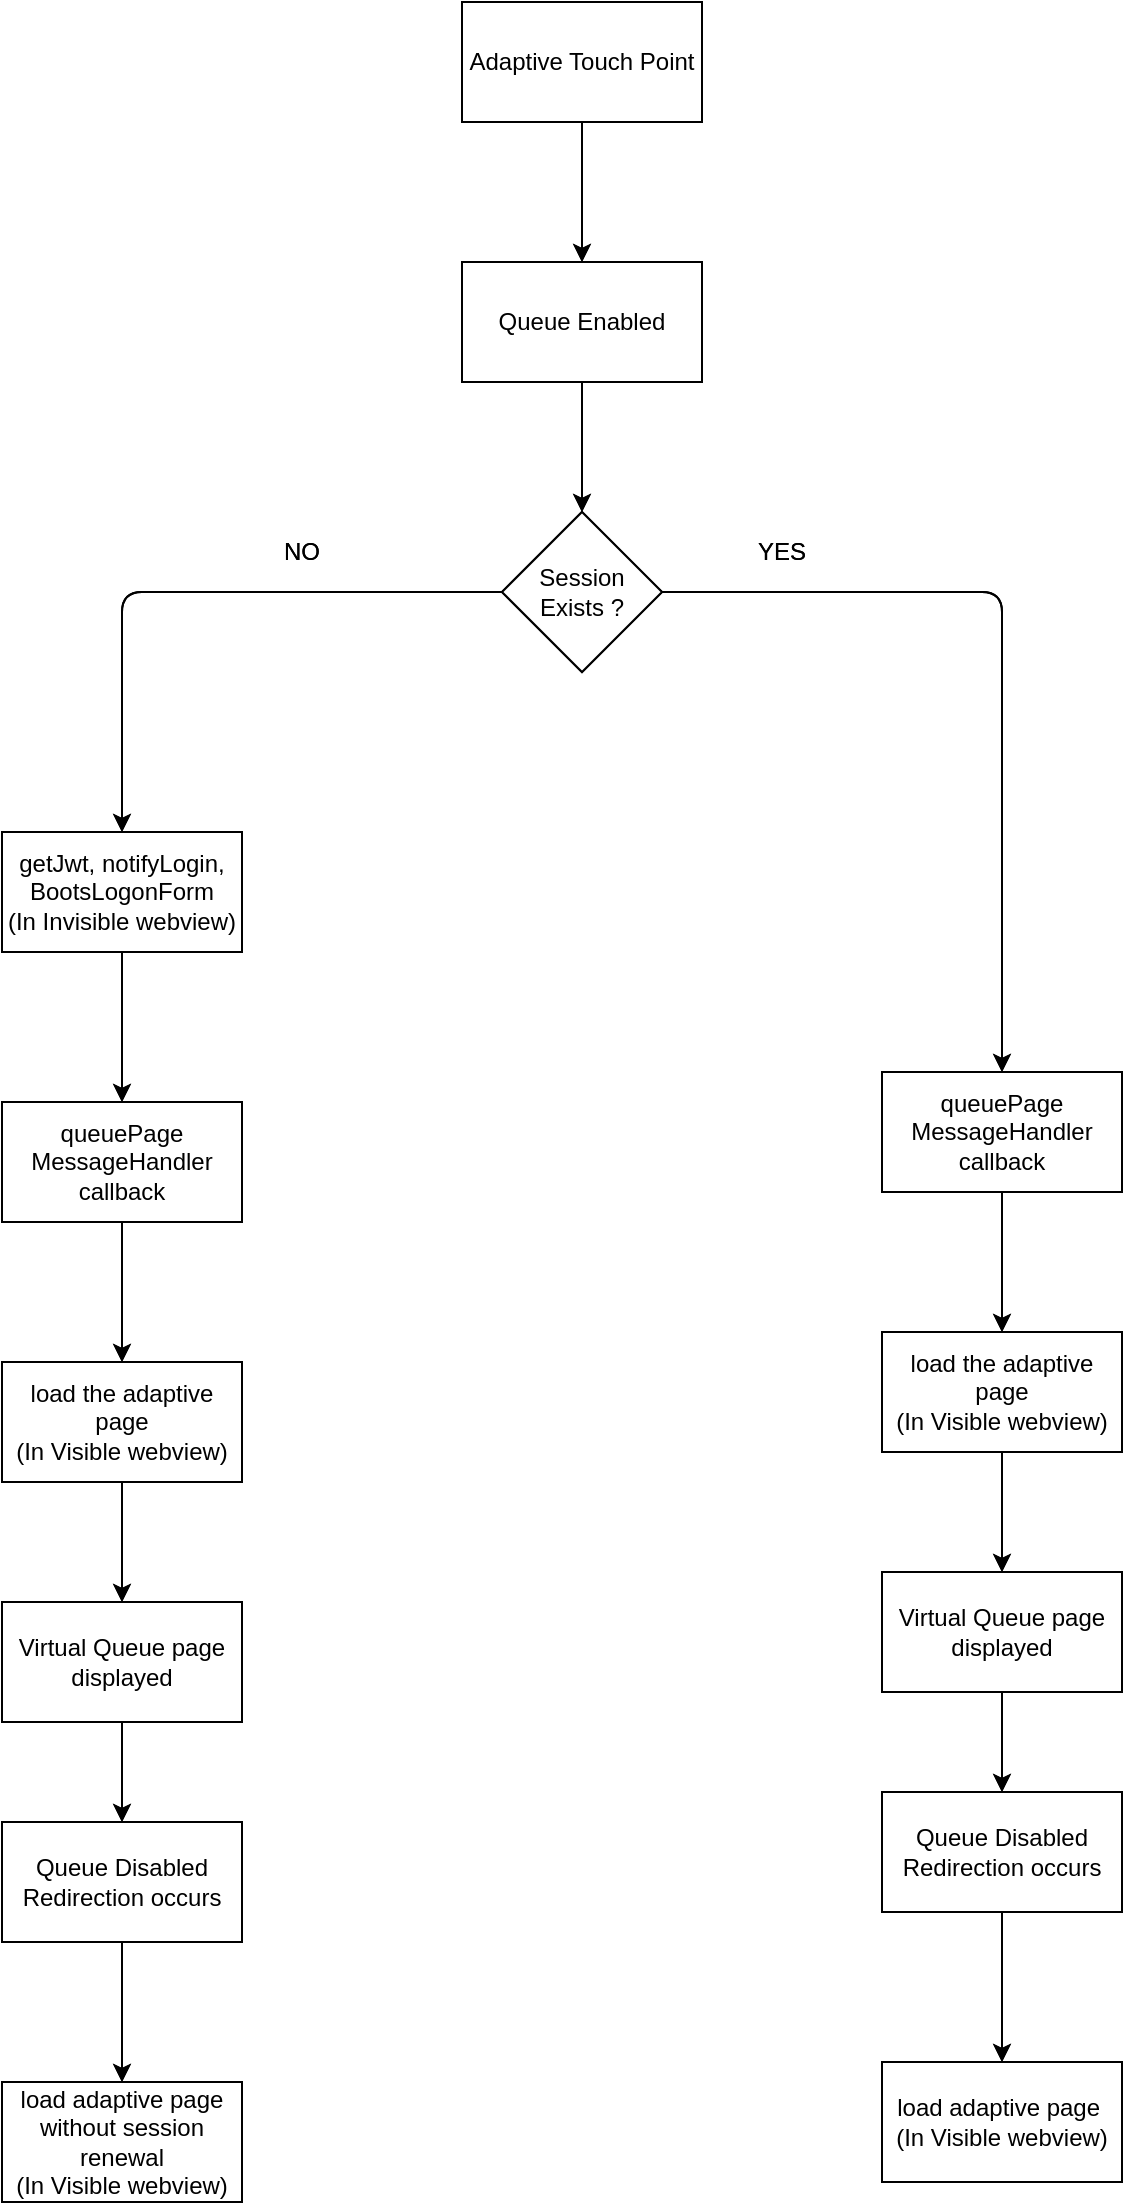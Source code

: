 <mxfile version="14.8.5" type="github">
  <diagram id="DHOlpiBnvQbLAL_IYYMT" name="Page-1">
    <mxGraphModel dx="3546" dy="1290" grid="1" gridSize="10" guides="1" tooltips="1" connect="1" arrows="1" fold="1" page="1" pageScale="1" pageWidth="827" pageHeight="1169" math="0" shadow="0">
      <root>
        <mxCell id="0" />
        <mxCell id="1" parent="0" />
        <mxCell id="9cZKCPdm0zYJeW4WKNwH-40" value="Adaptive Touch Point" style="rounded=0;whiteSpace=wrap;html=1;" vertex="1" parent="1">
          <mxGeometry x="-1180" y="120" width="120" height="60" as="geometry" />
        </mxCell>
        <mxCell id="9cZKCPdm0zYJeW4WKNwH-41" value="Queue Enabled" style="rounded=0;whiteSpace=wrap;html=1;" vertex="1" parent="1">
          <mxGeometry x="-1180" y="250" width="120" height="60" as="geometry" />
        </mxCell>
        <mxCell id="9cZKCPdm0zYJeW4WKNwH-42" value="Session Exists ?" style="rhombus;whiteSpace=wrap;html=1;" vertex="1" parent="1">
          <mxGeometry x="-1160" y="375" width="80" height="80" as="geometry" />
        </mxCell>
        <mxCell id="9cZKCPdm0zYJeW4WKNwH-43" value="getJwt, notifyLogin, BootsLogonForm&lt;br&gt;(In Invisible webview)" style="rounded=0;whiteSpace=wrap;html=1;" vertex="1" parent="1">
          <mxGeometry x="-1410" y="535" width="120" height="60" as="geometry" />
        </mxCell>
        <mxCell id="9cZKCPdm0zYJeW4WKNwH-44" value="queuePage MessageHandler&lt;br&gt;callback" style="rounded=0;whiteSpace=wrap;html=1;" vertex="1" parent="1">
          <mxGeometry x="-1410" y="670" width="120" height="60" as="geometry" />
        </mxCell>
        <mxCell id="9cZKCPdm0zYJeW4WKNwH-45" value="load the adaptive page&lt;br&gt;(In Visible webview)" style="rounded=0;whiteSpace=wrap;html=1;" vertex="1" parent="1">
          <mxGeometry x="-1410" y="800" width="120" height="60" as="geometry" />
        </mxCell>
        <mxCell id="9cZKCPdm0zYJeW4WKNwH-46" value="Virtual Queue page displayed" style="rounded=0;whiteSpace=wrap;html=1;" vertex="1" parent="1">
          <mxGeometry x="-1410" y="920" width="120" height="60" as="geometry" />
        </mxCell>
        <mxCell id="9cZKCPdm0zYJeW4WKNwH-47" value="Queue Disabled&lt;br&gt;Redirection occurs" style="rounded=0;whiteSpace=wrap;html=1;" vertex="1" parent="1">
          <mxGeometry x="-1410" y="1030" width="120" height="60" as="geometry" />
        </mxCell>
        <mxCell id="9cZKCPdm0zYJeW4WKNwH-48" value="load adaptive page without session renewal&lt;br&gt;(In Visible webview)" style="rounded=0;whiteSpace=wrap;html=1;" vertex="1" parent="1">
          <mxGeometry x="-1410" y="1160" width="120" height="60" as="geometry" />
        </mxCell>
        <mxCell id="9cZKCPdm0zYJeW4WKNwH-50" value="queuePage MessageHandler&lt;br&gt;callback" style="rounded=0;whiteSpace=wrap;html=1;" vertex="1" parent="1">
          <mxGeometry x="-970" y="655" width="120" height="60" as="geometry" />
        </mxCell>
        <mxCell id="9cZKCPdm0zYJeW4WKNwH-51" value="load the adaptive page&lt;br&gt;(In Visible webview)" style="rounded=0;whiteSpace=wrap;html=1;" vertex="1" parent="1">
          <mxGeometry x="-970" y="785" width="120" height="60" as="geometry" />
        </mxCell>
        <mxCell id="9cZKCPdm0zYJeW4WKNwH-52" value="Virtual Queue page displayed" style="rounded=0;whiteSpace=wrap;html=1;" vertex="1" parent="1">
          <mxGeometry x="-970" y="905" width="120" height="60" as="geometry" />
        </mxCell>
        <mxCell id="9cZKCPdm0zYJeW4WKNwH-53" value="Queue Disabled&lt;br&gt;Redirection occurs" style="rounded=0;whiteSpace=wrap;html=1;" vertex="1" parent="1">
          <mxGeometry x="-970" y="1015" width="120" height="60" as="geometry" />
        </mxCell>
        <mxCell id="9cZKCPdm0zYJeW4WKNwH-54" value="load adaptive page&amp;nbsp;&lt;br&gt;(In Visible webview)" style="rounded=0;whiteSpace=wrap;html=1;" vertex="1" parent="1">
          <mxGeometry x="-970" y="1150" width="120" height="60" as="geometry" />
        </mxCell>
        <mxCell id="9cZKCPdm0zYJeW4WKNwH-55" value="" style="edgeStyle=elbowEdgeStyle;elbow=horizontal;endArrow=classic;html=1;exitX=0;exitY=0.5;exitDx=0;exitDy=0;" edge="1" parent="1" source="9cZKCPdm0zYJeW4WKNwH-42">
          <mxGeometry width="50" height="50" relative="1" as="geometry">
            <mxPoint x="-1400" y="585" as="sourcePoint" />
            <mxPoint x="-1350" y="535" as="targetPoint" />
            <Array as="points">
              <mxPoint x="-1350" y="450" />
            </Array>
          </mxGeometry>
        </mxCell>
        <mxCell id="9cZKCPdm0zYJeW4WKNwH-56" value="" style="endArrow=classic;html=1;entryX=0.5;entryY=0;entryDx=0;entryDy=0;exitX=0.5;exitY=1;exitDx=0;exitDy=0;" edge="1" parent="1" source="9cZKCPdm0zYJeW4WKNwH-41" target="9cZKCPdm0zYJeW4WKNwH-42">
          <mxGeometry width="50" height="50" relative="1" as="geometry">
            <mxPoint x="-910" y="840" as="sourcePoint" />
            <mxPoint x="-860" y="790" as="targetPoint" />
          </mxGeometry>
        </mxCell>
        <mxCell id="9cZKCPdm0zYJeW4WKNwH-60" value="" style="endArrow=classic;html=1;exitX=0.5;exitY=1;exitDx=0;exitDy=0;entryX=0.5;entryY=0;entryDx=0;entryDy=0;" edge="1" parent="1" source="9cZKCPdm0zYJeW4WKNwH-40" target="9cZKCPdm0zYJeW4WKNwH-41">
          <mxGeometry width="50" height="50" relative="1" as="geometry">
            <mxPoint x="-910" y="580" as="sourcePoint" />
            <mxPoint x="-860" y="530" as="targetPoint" />
          </mxGeometry>
        </mxCell>
        <mxCell id="9cZKCPdm0zYJeW4WKNwH-61" value="" style="edgeStyle=elbowEdgeStyle;elbow=horizontal;endArrow=classic;html=1;exitX=1;exitY=0.5;exitDx=0;exitDy=0;entryX=0.5;entryY=0;entryDx=0;entryDy=0;" edge="1" parent="1" source="9cZKCPdm0zYJeW4WKNwH-42" target="9cZKCPdm0zYJeW4WKNwH-50">
          <mxGeometry width="50" height="50" relative="1" as="geometry">
            <mxPoint x="-850" y="580" as="sourcePoint" />
            <mxPoint x="-800" y="530" as="targetPoint" />
            <Array as="points">
              <mxPoint x="-910" y="520" />
            </Array>
          </mxGeometry>
        </mxCell>
        <mxCell id="9cZKCPdm0zYJeW4WKNwH-62" value="" style="endArrow=classic;html=1;exitX=0.5;exitY=1;exitDx=0;exitDy=0;entryX=0.5;entryY=0;entryDx=0;entryDy=0;" edge="1" parent="1" source="9cZKCPdm0zYJeW4WKNwH-43" target="9cZKCPdm0zYJeW4WKNwH-44">
          <mxGeometry width="50" height="50" relative="1" as="geometry">
            <mxPoint x="-850" y="870" as="sourcePoint" />
            <mxPoint x="-800" y="820" as="targetPoint" />
          </mxGeometry>
        </mxCell>
        <mxCell id="9cZKCPdm0zYJeW4WKNwH-64" value="" style="endArrow=classic;html=1;exitX=0.5;exitY=1;exitDx=0;exitDy=0;entryX=0.5;entryY=0;entryDx=0;entryDy=0;" edge="1" parent="1" source="9cZKCPdm0zYJeW4WKNwH-44" target="9cZKCPdm0zYJeW4WKNwH-45">
          <mxGeometry width="50" height="50" relative="1" as="geometry">
            <mxPoint x="-850" y="870" as="sourcePoint" />
            <mxPoint x="-800" y="820" as="targetPoint" />
          </mxGeometry>
        </mxCell>
        <mxCell id="9cZKCPdm0zYJeW4WKNwH-65" value="" style="endArrow=classic;html=1;exitX=0.5;exitY=1;exitDx=0;exitDy=0;entryX=0.5;entryY=0;entryDx=0;entryDy=0;" edge="1" parent="1" source="9cZKCPdm0zYJeW4WKNwH-50" target="9cZKCPdm0zYJeW4WKNwH-51">
          <mxGeometry width="50" height="50" relative="1" as="geometry">
            <mxPoint x="-850" y="870" as="sourcePoint" />
            <mxPoint x="-800" y="820" as="targetPoint" />
          </mxGeometry>
        </mxCell>
        <mxCell id="9cZKCPdm0zYJeW4WKNwH-66" value="" style="endArrow=classic;html=1;exitX=0.5;exitY=1;exitDx=0;exitDy=0;entryX=0.5;entryY=0;entryDx=0;entryDy=0;" edge="1" parent="1" source="9cZKCPdm0zYJeW4WKNwH-51" target="9cZKCPdm0zYJeW4WKNwH-52">
          <mxGeometry width="50" height="50" relative="1" as="geometry">
            <mxPoint x="-850" y="870" as="sourcePoint" />
            <mxPoint x="-800" y="820" as="targetPoint" />
          </mxGeometry>
        </mxCell>
        <mxCell id="9cZKCPdm0zYJeW4WKNwH-67" value="" style="endArrow=classic;html=1;exitX=0.5;exitY=1;exitDx=0;exitDy=0;entryX=0.5;entryY=0;entryDx=0;entryDy=0;" edge="1" parent="1" source="9cZKCPdm0zYJeW4WKNwH-45" target="9cZKCPdm0zYJeW4WKNwH-46">
          <mxGeometry width="50" height="50" relative="1" as="geometry">
            <mxPoint x="-850" y="870" as="sourcePoint" />
            <mxPoint x="-800" y="820" as="targetPoint" />
          </mxGeometry>
        </mxCell>
        <mxCell id="9cZKCPdm0zYJeW4WKNwH-68" value="" style="endArrow=classic;html=1;exitX=0.5;exitY=1;exitDx=0;exitDy=0;entryX=0.5;entryY=0;entryDx=0;entryDy=0;" edge="1" parent="1" source="9cZKCPdm0zYJeW4WKNwH-52" target="9cZKCPdm0zYJeW4WKNwH-53">
          <mxGeometry width="50" height="50" relative="1" as="geometry">
            <mxPoint x="-840" y="1110" as="sourcePoint" />
            <mxPoint x="-790" y="1060" as="targetPoint" />
          </mxGeometry>
        </mxCell>
        <mxCell id="9cZKCPdm0zYJeW4WKNwH-69" value="" style="endArrow=classic;html=1;exitX=0.5;exitY=1;exitDx=0;exitDy=0;entryX=0.5;entryY=0;entryDx=0;entryDy=0;" edge="1" parent="1" source="9cZKCPdm0zYJeW4WKNwH-46" target="9cZKCPdm0zYJeW4WKNwH-47">
          <mxGeometry width="50" height="50" relative="1" as="geometry">
            <mxPoint x="-840" y="1110" as="sourcePoint" />
            <mxPoint x="-790" y="1060" as="targetPoint" />
          </mxGeometry>
        </mxCell>
        <mxCell id="9cZKCPdm0zYJeW4WKNwH-70" value="" style="endArrow=classic;html=1;exitX=0.5;exitY=1;exitDx=0;exitDy=0;entryX=0.5;entryY=0;entryDx=0;entryDy=0;" edge="1" parent="1" source="9cZKCPdm0zYJeW4WKNwH-53" target="9cZKCPdm0zYJeW4WKNwH-54">
          <mxGeometry width="50" height="50" relative="1" as="geometry">
            <mxPoint x="-840" y="1110" as="sourcePoint" />
            <mxPoint x="-790" y="1060" as="targetPoint" />
          </mxGeometry>
        </mxCell>
        <mxCell id="9cZKCPdm0zYJeW4WKNwH-71" value="" style="endArrow=classic;html=1;exitX=0.5;exitY=1;exitDx=0;exitDy=0;entryX=0.5;entryY=0;entryDx=0;entryDy=0;" edge="1" parent="1" source="9cZKCPdm0zYJeW4WKNwH-47" target="9cZKCPdm0zYJeW4WKNwH-48">
          <mxGeometry width="50" height="50" relative="1" as="geometry">
            <mxPoint x="-840" y="1110" as="sourcePoint" />
            <mxPoint x="-790" y="1060" as="targetPoint" />
          </mxGeometry>
        </mxCell>
        <mxCell id="9cZKCPdm0zYJeW4WKNwH-72" value="NO" style="text;html=1;strokeColor=none;fillColor=none;align=center;verticalAlign=middle;whiteSpace=wrap;rounded=0;" vertex="1" parent="1">
          <mxGeometry x="-1280" y="385" width="40" height="20" as="geometry" />
        </mxCell>
        <mxCell id="9cZKCPdm0zYJeW4WKNwH-73" value="YES" style="text;html=1;strokeColor=none;fillColor=none;align=center;verticalAlign=middle;whiteSpace=wrap;rounded=0;" vertex="1" parent="1">
          <mxGeometry x="-1040" y="385" width="40" height="20" as="geometry" />
        </mxCell>
        <mxCell id="9cZKCPdm0zYJeW4WKNwH-126" value="Adaptive Touch Point" style="rounded=0;whiteSpace=wrap;html=1;" vertex="1" parent="1">
          <mxGeometry x="-1180" y="120" width="120" height="60" as="geometry" />
        </mxCell>
        <mxCell id="9cZKCPdm0zYJeW4WKNwH-127" value="Queue Enabled" style="rounded=0;whiteSpace=wrap;html=1;" vertex="1" parent="1">
          <mxGeometry x="-1180" y="250" width="120" height="60" as="geometry" />
        </mxCell>
        <mxCell id="9cZKCPdm0zYJeW4WKNwH-128" value="Session Exists ?" style="rhombus;whiteSpace=wrap;html=1;" vertex="1" parent="1">
          <mxGeometry x="-1160" y="375" width="80" height="80" as="geometry" />
        </mxCell>
        <mxCell id="9cZKCPdm0zYJeW4WKNwH-129" value="getJwt, notifyLogin, BootsLogonForm&lt;br&gt;(In Invisible webview)" style="rounded=0;whiteSpace=wrap;html=1;" vertex="1" parent="1">
          <mxGeometry x="-1410" y="535" width="120" height="60" as="geometry" />
        </mxCell>
        <mxCell id="9cZKCPdm0zYJeW4WKNwH-130" value="queuePage MessageHandler&lt;br&gt;callback" style="rounded=0;whiteSpace=wrap;html=1;" vertex="1" parent="1">
          <mxGeometry x="-1410" y="670" width="120" height="60" as="geometry" />
        </mxCell>
        <mxCell id="9cZKCPdm0zYJeW4WKNwH-131" value="load the adaptive page&lt;br&gt;(In Visible webview)" style="rounded=0;whiteSpace=wrap;html=1;" vertex="1" parent="1">
          <mxGeometry x="-1410" y="800" width="120" height="60" as="geometry" />
        </mxCell>
        <mxCell id="9cZKCPdm0zYJeW4WKNwH-132" value="Virtual Queue page displayed" style="rounded=0;whiteSpace=wrap;html=1;" vertex="1" parent="1">
          <mxGeometry x="-1410" y="920" width="120" height="60" as="geometry" />
        </mxCell>
        <mxCell id="9cZKCPdm0zYJeW4WKNwH-133" value="Queue Disabled&lt;br&gt;Redirection occurs" style="rounded=0;whiteSpace=wrap;html=1;" vertex="1" parent="1">
          <mxGeometry x="-1410" y="1030" width="120" height="60" as="geometry" />
        </mxCell>
        <mxCell id="9cZKCPdm0zYJeW4WKNwH-134" value="load adaptive page without session renewal&lt;br&gt;(In Visible webview)" style="rounded=0;whiteSpace=wrap;html=1;" vertex="1" parent="1">
          <mxGeometry x="-1410" y="1160" width="120" height="60" as="geometry" />
        </mxCell>
        <mxCell id="9cZKCPdm0zYJeW4WKNwH-135" value="queuePage MessageHandler&lt;br&gt;callback" style="rounded=0;whiteSpace=wrap;html=1;" vertex="1" parent="1">
          <mxGeometry x="-970" y="655" width="120" height="60" as="geometry" />
        </mxCell>
        <mxCell id="9cZKCPdm0zYJeW4WKNwH-136" value="load the adaptive page&lt;br&gt;(In Visible webview)" style="rounded=0;whiteSpace=wrap;html=1;" vertex="1" parent="1">
          <mxGeometry x="-970" y="785" width="120" height="60" as="geometry" />
        </mxCell>
        <mxCell id="9cZKCPdm0zYJeW4WKNwH-137" value="Virtual Queue page displayed" style="rounded=0;whiteSpace=wrap;html=1;" vertex="1" parent="1">
          <mxGeometry x="-970" y="905" width="120" height="60" as="geometry" />
        </mxCell>
        <mxCell id="9cZKCPdm0zYJeW4WKNwH-138" value="Queue Disabled&lt;br&gt;Redirection occurs" style="rounded=0;whiteSpace=wrap;html=1;" vertex="1" parent="1">
          <mxGeometry x="-970" y="1015" width="120" height="60" as="geometry" />
        </mxCell>
        <mxCell id="9cZKCPdm0zYJeW4WKNwH-139" value="load adaptive page&amp;nbsp;&lt;br&gt;(In Visible webview)" style="rounded=0;whiteSpace=wrap;html=1;" vertex="1" parent="1">
          <mxGeometry x="-970" y="1150" width="120" height="60" as="geometry" />
        </mxCell>
        <mxCell id="9cZKCPdm0zYJeW4WKNwH-140" value="" style="edgeStyle=elbowEdgeStyle;elbow=horizontal;endArrow=classic;html=1;exitX=0;exitY=0.5;exitDx=0;exitDy=0;" edge="1" parent="1" source="9cZKCPdm0zYJeW4WKNwH-128">
          <mxGeometry width="50" height="50" relative="1" as="geometry">
            <mxPoint x="-1400" y="585" as="sourcePoint" />
            <mxPoint x="-1350" y="535" as="targetPoint" />
            <Array as="points">
              <mxPoint x="-1350" y="450" />
            </Array>
          </mxGeometry>
        </mxCell>
        <mxCell id="9cZKCPdm0zYJeW4WKNwH-141" value="" style="endArrow=classic;html=1;entryX=0.5;entryY=0;entryDx=0;entryDy=0;exitX=0.5;exitY=1;exitDx=0;exitDy=0;" edge="1" parent="1" source="9cZKCPdm0zYJeW4WKNwH-127" target="9cZKCPdm0zYJeW4WKNwH-128">
          <mxGeometry width="50" height="50" relative="1" as="geometry">
            <mxPoint x="-910" y="840" as="sourcePoint" />
            <mxPoint x="-860" y="790" as="targetPoint" />
          </mxGeometry>
        </mxCell>
        <mxCell id="9cZKCPdm0zYJeW4WKNwH-142" value="" style="endArrow=classic;html=1;exitX=0.5;exitY=1;exitDx=0;exitDy=0;entryX=0.5;entryY=0;entryDx=0;entryDy=0;" edge="1" parent="1" source="9cZKCPdm0zYJeW4WKNwH-126" target="9cZKCPdm0zYJeW4WKNwH-127">
          <mxGeometry width="50" height="50" relative="1" as="geometry">
            <mxPoint x="-910" y="580" as="sourcePoint" />
            <mxPoint x="-860" y="530" as="targetPoint" />
          </mxGeometry>
        </mxCell>
        <mxCell id="9cZKCPdm0zYJeW4WKNwH-143" value="" style="edgeStyle=elbowEdgeStyle;elbow=horizontal;endArrow=classic;html=1;exitX=1;exitY=0.5;exitDx=0;exitDy=0;entryX=0.5;entryY=0;entryDx=0;entryDy=0;" edge="1" parent="1" source="9cZKCPdm0zYJeW4WKNwH-128" target="9cZKCPdm0zYJeW4WKNwH-135">
          <mxGeometry width="50" height="50" relative="1" as="geometry">
            <mxPoint x="-850" y="580" as="sourcePoint" />
            <mxPoint x="-800" y="530" as="targetPoint" />
            <Array as="points">
              <mxPoint x="-910" y="520" />
            </Array>
          </mxGeometry>
        </mxCell>
        <mxCell id="9cZKCPdm0zYJeW4WKNwH-144" value="" style="endArrow=classic;html=1;exitX=0.5;exitY=1;exitDx=0;exitDy=0;entryX=0.5;entryY=0;entryDx=0;entryDy=0;" edge="1" parent="1" source="9cZKCPdm0zYJeW4WKNwH-129" target="9cZKCPdm0zYJeW4WKNwH-130">
          <mxGeometry width="50" height="50" relative="1" as="geometry">
            <mxPoint x="-850" y="870" as="sourcePoint" />
            <mxPoint x="-800" y="820" as="targetPoint" />
          </mxGeometry>
        </mxCell>
        <mxCell id="9cZKCPdm0zYJeW4WKNwH-145" value="" style="endArrow=classic;html=1;exitX=0.5;exitY=1;exitDx=0;exitDy=0;entryX=0.5;entryY=0;entryDx=0;entryDy=0;" edge="1" parent="1" source="9cZKCPdm0zYJeW4WKNwH-130" target="9cZKCPdm0zYJeW4WKNwH-131">
          <mxGeometry width="50" height="50" relative="1" as="geometry">
            <mxPoint x="-850" y="870" as="sourcePoint" />
            <mxPoint x="-800" y="820" as="targetPoint" />
          </mxGeometry>
        </mxCell>
        <mxCell id="9cZKCPdm0zYJeW4WKNwH-146" value="" style="endArrow=classic;html=1;exitX=0.5;exitY=1;exitDx=0;exitDy=0;entryX=0.5;entryY=0;entryDx=0;entryDy=0;" edge="1" parent="1" source="9cZKCPdm0zYJeW4WKNwH-135" target="9cZKCPdm0zYJeW4WKNwH-136">
          <mxGeometry width="50" height="50" relative="1" as="geometry">
            <mxPoint x="-850" y="870" as="sourcePoint" />
            <mxPoint x="-800" y="820" as="targetPoint" />
          </mxGeometry>
        </mxCell>
        <mxCell id="9cZKCPdm0zYJeW4WKNwH-147" value="" style="endArrow=classic;html=1;exitX=0.5;exitY=1;exitDx=0;exitDy=0;entryX=0.5;entryY=0;entryDx=0;entryDy=0;" edge="1" parent="1" source="9cZKCPdm0zYJeW4WKNwH-136" target="9cZKCPdm0zYJeW4WKNwH-137">
          <mxGeometry width="50" height="50" relative="1" as="geometry">
            <mxPoint x="-850" y="870" as="sourcePoint" />
            <mxPoint x="-800" y="820" as="targetPoint" />
          </mxGeometry>
        </mxCell>
        <mxCell id="9cZKCPdm0zYJeW4WKNwH-148" value="" style="endArrow=classic;html=1;exitX=0.5;exitY=1;exitDx=0;exitDy=0;entryX=0.5;entryY=0;entryDx=0;entryDy=0;" edge="1" parent="1" source="9cZKCPdm0zYJeW4WKNwH-131" target="9cZKCPdm0zYJeW4WKNwH-132">
          <mxGeometry width="50" height="50" relative="1" as="geometry">
            <mxPoint x="-850" y="870" as="sourcePoint" />
            <mxPoint x="-800" y="820" as="targetPoint" />
          </mxGeometry>
        </mxCell>
        <mxCell id="9cZKCPdm0zYJeW4WKNwH-149" value="" style="endArrow=classic;html=1;exitX=0.5;exitY=1;exitDx=0;exitDy=0;entryX=0.5;entryY=0;entryDx=0;entryDy=0;" edge="1" parent="1" source="9cZKCPdm0zYJeW4WKNwH-137" target="9cZKCPdm0zYJeW4WKNwH-138">
          <mxGeometry width="50" height="50" relative="1" as="geometry">
            <mxPoint x="-840" y="1110" as="sourcePoint" />
            <mxPoint x="-790" y="1060" as="targetPoint" />
          </mxGeometry>
        </mxCell>
        <mxCell id="9cZKCPdm0zYJeW4WKNwH-150" value="" style="endArrow=classic;html=1;exitX=0.5;exitY=1;exitDx=0;exitDy=0;entryX=0.5;entryY=0;entryDx=0;entryDy=0;" edge="1" parent="1" source="9cZKCPdm0zYJeW4WKNwH-132" target="9cZKCPdm0zYJeW4WKNwH-133">
          <mxGeometry width="50" height="50" relative="1" as="geometry">
            <mxPoint x="-840" y="1110" as="sourcePoint" />
            <mxPoint x="-790" y="1060" as="targetPoint" />
          </mxGeometry>
        </mxCell>
        <mxCell id="9cZKCPdm0zYJeW4WKNwH-151" value="" style="endArrow=classic;html=1;exitX=0.5;exitY=1;exitDx=0;exitDy=0;entryX=0.5;entryY=0;entryDx=0;entryDy=0;" edge="1" parent="1" source="9cZKCPdm0zYJeW4WKNwH-138" target="9cZKCPdm0zYJeW4WKNwH-139">
          <mxGeometry width="50" height="50" relative="1" as="geometry">
            <mxPoint x="-840" y="1110" as="sourcePoint" />
            <mxPoint x="-790" y="1060" as="targetPoint" />
          </mxGeometry>
        </mxCell>
        <mxCell id="9cZKCPdm0zYJeW4WKNwH-152" value="" style="endArrow=classic;html=1;exitX=0.5;exitY=1;exitDx=0;exitDy=0;entryX=0.5;entryY=0;entryDx=0;entryDy=0;" edge="1" parent="1" source="9cZKCPdm0zYJeW4WKNwH-133" target="9cZKCPdm0zYJeW4WKNwH-134">
          <mxGeometry width="50" height="50" relative="1" as="geometry">
            <mxPoint x="-840" y="1110" as="sourcePoint" />
            <mxPoint x="-790" y="1060" as="targetPoint" />
          </mxGeometry>
        </mxCell>
        <mxCell id="9cZKCPdm0zYJeW4WKNwH-153" value="NO" style="text;html=1;strokeColor=none;fillColor=none;align=center;verticalAlign=middle;whiteSpace=wrap;rounded=0;" vertex="1" parent="1">
          <mxGeometry x="-1280" y="385" width="40" height="20" as="geometry" />
        </mxCell>
        <mxCell id="9cZKCPdm0zYJeW4WKNwH-154" value="YES" style="text;html=1;strokeColor=none;fillColor=none;align=center;verticalAlign=middle;whiteSpace=wrap;rounded=0;" vertex="1" parent="1">
          <mxGeometry x="-1040" y="385" width="40" height="20" as="geometry" />
        </mxCell>
      </root>
    </mxGraphModel>
  </diagram>
</mxfile>
